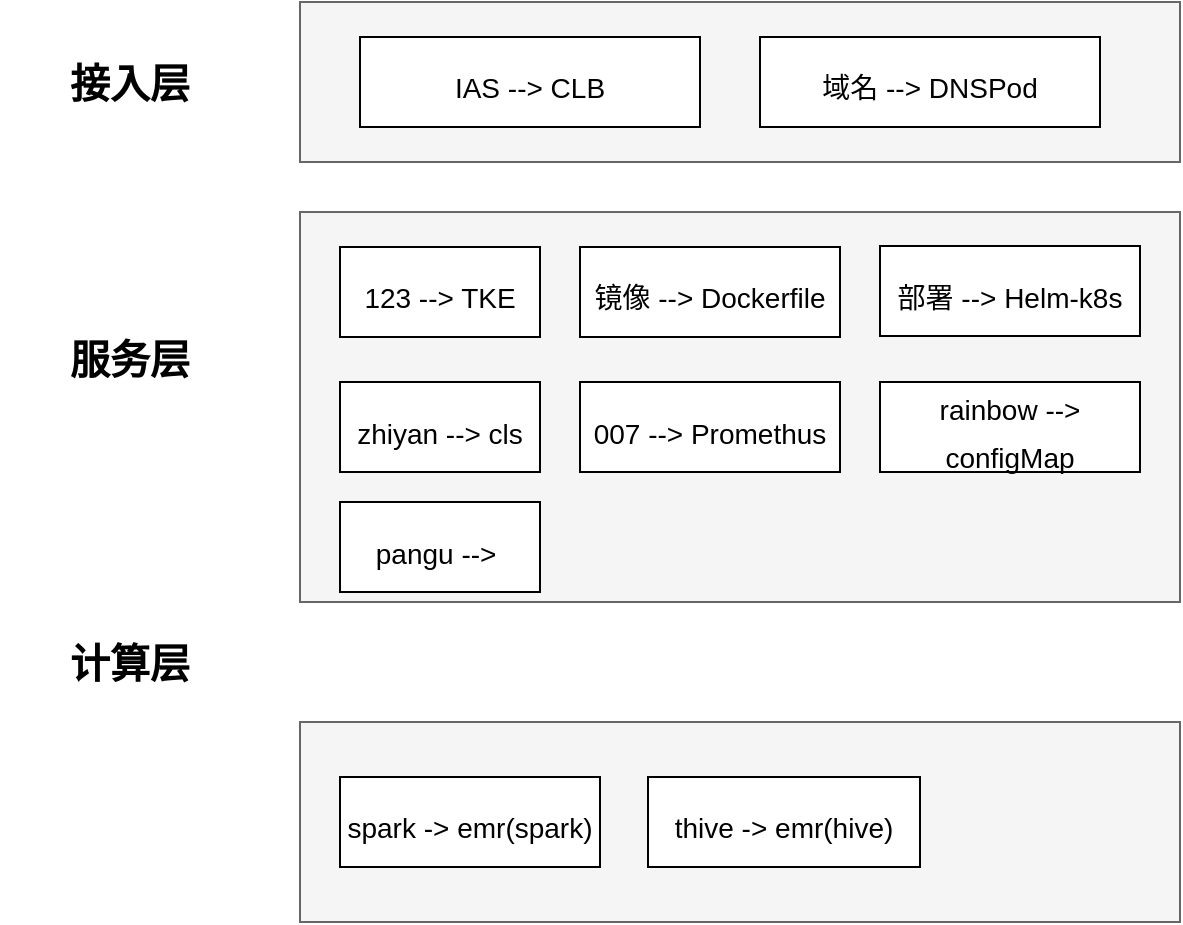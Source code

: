 <mxfile version="20.2.3" type="github">
  <diagram id="cwxhCm63Somnro4JCVdJ" name="第 1 页">
    <mxGraphModel dx="1249" dy="809" grid="1" gridSize="10" guides="1" tooltips="1" connect="1" arrows="1" fold="1" page="1" pageScale="1" pageWidth="827" pageHeight="1169" math="0" shadow="0">
      <root>
        <mxCell id="0" />
        <mxCell id="1" parent="0" />
        <mxCell id="uui6WPJijUR4WHiSDv8N-2" value="&lt;b&gt;&lt;font style=&quot;font-size: 20px;&quot;&gt;接入层&lt;/font&gt;&lt;/b&gt;" style="text;html=1;strokeColor=none;fillColor=none;align=center;verticalAlign=middle;whiteSpace=wrap;rounded=0;" vertex="1" parent="1">
          <mxGeometry x="40" y="465" width="130" height="30" as="geometry" />
        </mxCell>
        <mxCell id="uui6WPJijUR4WHiSDv8N-3" value="" style="rounded=0;whiteSpace=wrap;html=1;fontSize=20;fontColor=#333333;fillColor=#f5f5f5;strokeColor=#666666;" vertex="1" parent="1">
          <mxGeometry x="190" y="440" width="440" height="80" as="geometry" />
        </mxCell>
        <mxCell id="uui6WPJijUR4WHiSDv8N-4" value="&lt;font style=&quot;font-size: 14px;&quot; color=&quot;#000000&quot;&gt;IAS --&amp;gt; CLB&lt;/font&gt;" style="rounded=0;whiteSpace=wrap;html=1;fontSize=20;fontColor=#FFCCCC;" vertex="1" parent="1">
          <mxGeometry x="220" y="457.5" width="170" height="45" as="geometry" />
        </mxCell>
        <mxCell id="uui6WPJijUR4WHiSDv8N-5" value="&lt;font style=&quot;font-size: 14px;&quot; color=&quot;#000000&quot;&gt;域名 --&amp;gt; DNSPod&lt;/font&gt;" style="rounded=0;whiteSpace=wrap;html=1;fontSize=20;fontColor=#FFCCCC;" vertex="1" parent="1">
          <mxGeometry x="420" y="457.5" width="170" height="45" as="geometry" />
        </mxCell>
        <mxCell id="uui6WPJijUR4WHiSDv8N-6" value="&lt;span style=&quot;font-size: 20px;&quot;&gt;&lt;b&gt;服务层&lt;/b&gt;&lt;/span&gt;" style="text;html=1;strokeColor=none;fillColor=none;align=center;verticalAlign=middle;whiteSpace=wrap;rounded=0;" vertex="1" parent="1">
          <mxGeometry x="40" y="602.5" width="130" height="30" as="geometry" />
        </mxCell>
        <mxCell id="uui6WPJijUR4WHiSDv8N-7" value="" style="rounded=0;whiteSpace=wrap;html=1;fontSize=20;fontColor=#333333;fillColor=#f5f5f5;strokeColor=#666666;" vertex="1" parent="1">
          <mxGeometry x="190" y="545" width="440" height="195" as="geometry" />
        </mxCell>
        <mxCell id="uui6WPJijUR4WHiSDv8N-8" value="&lt;font style=&quot;font-size: 14px;&quot; color=&quot;#000000&quot;&gt;123 --&amp;gt; TKE&lt;/font&gt;" style="rounded=0;whiteSpace=wrap;html=1;fontSize=20;fontColor=#FFCCCC;" vertex="1" parent="1">
          <mxGeometry x="210" y="562.5" width="100" height="45" as="geometry" />
        </mxCell>
        <mxCell id="uui6WPJijUR4WHiSDv8N-9" value="&lt;font color=&quot;#000000&quot;&gt;&lt;span style=&quot;font-size: 14px;&quot;&gt;镜像 --&amp;gt; Dockerfile&lt;/span&gt;&lt;/font&gt;" style="rounded=0;whiteSpace=wrap;html=1;fontSize=20;fontColor=#FFCCCC;" vertex="1" parent="1">
          <mxGeometry x="330" y="562.5" width="130" height="45" as="geometry" />
        </mxCell>
        <mxCell id="uui6WPJijUR4WHiSDv8N-10" value="&lt;font color=&quot;#000000&quot;&gt;&lt;span style=&quot;font-size: 14px;&quot;&gt;部署 --&amp;gt; Helm-k8s&lt;/span&gt;&lt;/font&gt;" style="rounded=0;whiteSpace=wrap;html=1;fontSize=20;fontColor=#FFCCCC;" vertex="1" parent="1">
          <mxGeometry x="480" y="562" width="130" height="45" as="geometry" />
        </mxCell>
        <mxCell id="uui6WPJijUR4WHiSDv8N-11" value="&lt;font style=&quot;font-size: 14px;&quot; color=&quot;#000000&quot;&gt;007 --&amp;gt; Promethus&lt;/font&gt;" style="rounded=0;whiteSpace=wrap;html=1;fontSize=20;fontColor=#FFCCCC;" vertex="1" parent="1">
          <mxGeometry x="330" y="630" width="130" height="45" as="geometry" />
        </mxCell>
        <mxCell id="uui6WPJijUR4WHiSDv8N-12" value="&lt;font style=&quot;font-size: 14px;&quot; color=&quot;#000000&quot;&gt;zhiyan --&amp;gt; cls&lt;/font&gt;" style="rounded=0;whiteSpace=wrap;html=1;fontSize=20;fontColor=#FFCCCC;" vertex="1" parent="1">
          <mxGeometry x="210" y="630" width="100" height="45" as="geometry" />
        </mxCell>
        <mxCell id="uui6WPJijUR4WHiSDv8N-13" value="&lt;font style=&quot;font-size: 14px;&quot; color=&quot;#000000&quot;&gt;rainbow --&amp;gt; configMap&lt;/font&gt;" style="rounded=0;whiteSpace=wrap;html=1;fontSize=20;fontColor=#FFCCCC;" vertex="1" parent="1">
          <mxGeometry x="480" y="630" width="130" height="45" as="geometry" />
        </mxCell>
        <mxCell id="uui6WPJijUR4WHiSDv8N-14" value="&lt;span style=&quot;font-size: 20px;&quot;&gt;&lt;b&gt;计算层&lt;/b&gt;&lt;/span&gt;" style="text;html=1;strokeColor=none;fillColor=none;align=center;verticalAlign=middle;whiteSpace=wrap;rounded=0;" vertex="1" parent="1">
          <mxGeometry x="40" y="755" width="130" height="30" as="geometry" />
        </mxCell>
        <mxCell id="uui6WPJijUR4WHiSDv8N-15" value="" style="rounded=0;whiteSpace=wrap;html=1;fontSize=20;fontColor=#333333;fillColor=#f5f5f5;strokeColor=#666666;" vertex="1" parent="1">
          <mxGeometry x="190" y="800" width="440" height="100" as="geometry" />
        </mxCell>
        <mxCell id="uui6WPJijUR4WHiSDv8N-16" value="&lt;font color=&quot;#000000&quot;&gt;&lt;span style=&quot;font-size: 14px;&quot;&gt;spark -&amp;gt; emr(spark)&lt;/span&gt;&lt;/font&gt;" style="rounded=0;whiteSpace=wrap;html=1;fontSize=20;fontColor=#FFCCCC;" vertex="1" parent="1">
          <mxGeometry x="210" y="827.5" width="130" height="45" as="geometry" />
        </mxCell>
        <mxCell id="uui6WPJijUR4WHiSDv8N-17" value="&lt;font color=&quot;#000000&quot;&gt;&lt;span style=&quot;font-size: 14px;&quot;&gt;thive -&amp;gt; emr(hive)&lt;/span&gt;&lt;/font&gt;" style="rounded=0;whiteSpace=wrap;html=1;fontSize=20;fontColor=#FFCCCC;" vertex="1" parent="1">
          <mxGeometry x="364" y="827.5" width="136" height="45" as="geometry" />
        </mxCell>
        <mxCell id="uui6WPJijUR4WHiSDv8N-18" value="&lt;font style=&quot;font-size: 14px;&quot; color=&quot;#000000&quot;&gt;pangu --&amp;gt;&amp;nbsp;&lt;/font&gt;" style="rounded=0;whiteSpace=wrap;html=1;fontSize=20;fontColor=#FFCCCC;" vertex="1" parent="1">
          <mxGeometry x="210" y="690" width="100" height="45" as="geometry" />
        </mxCell>
      </root>
    </mxGraphModel>
  </diagram>
</mxfile>
